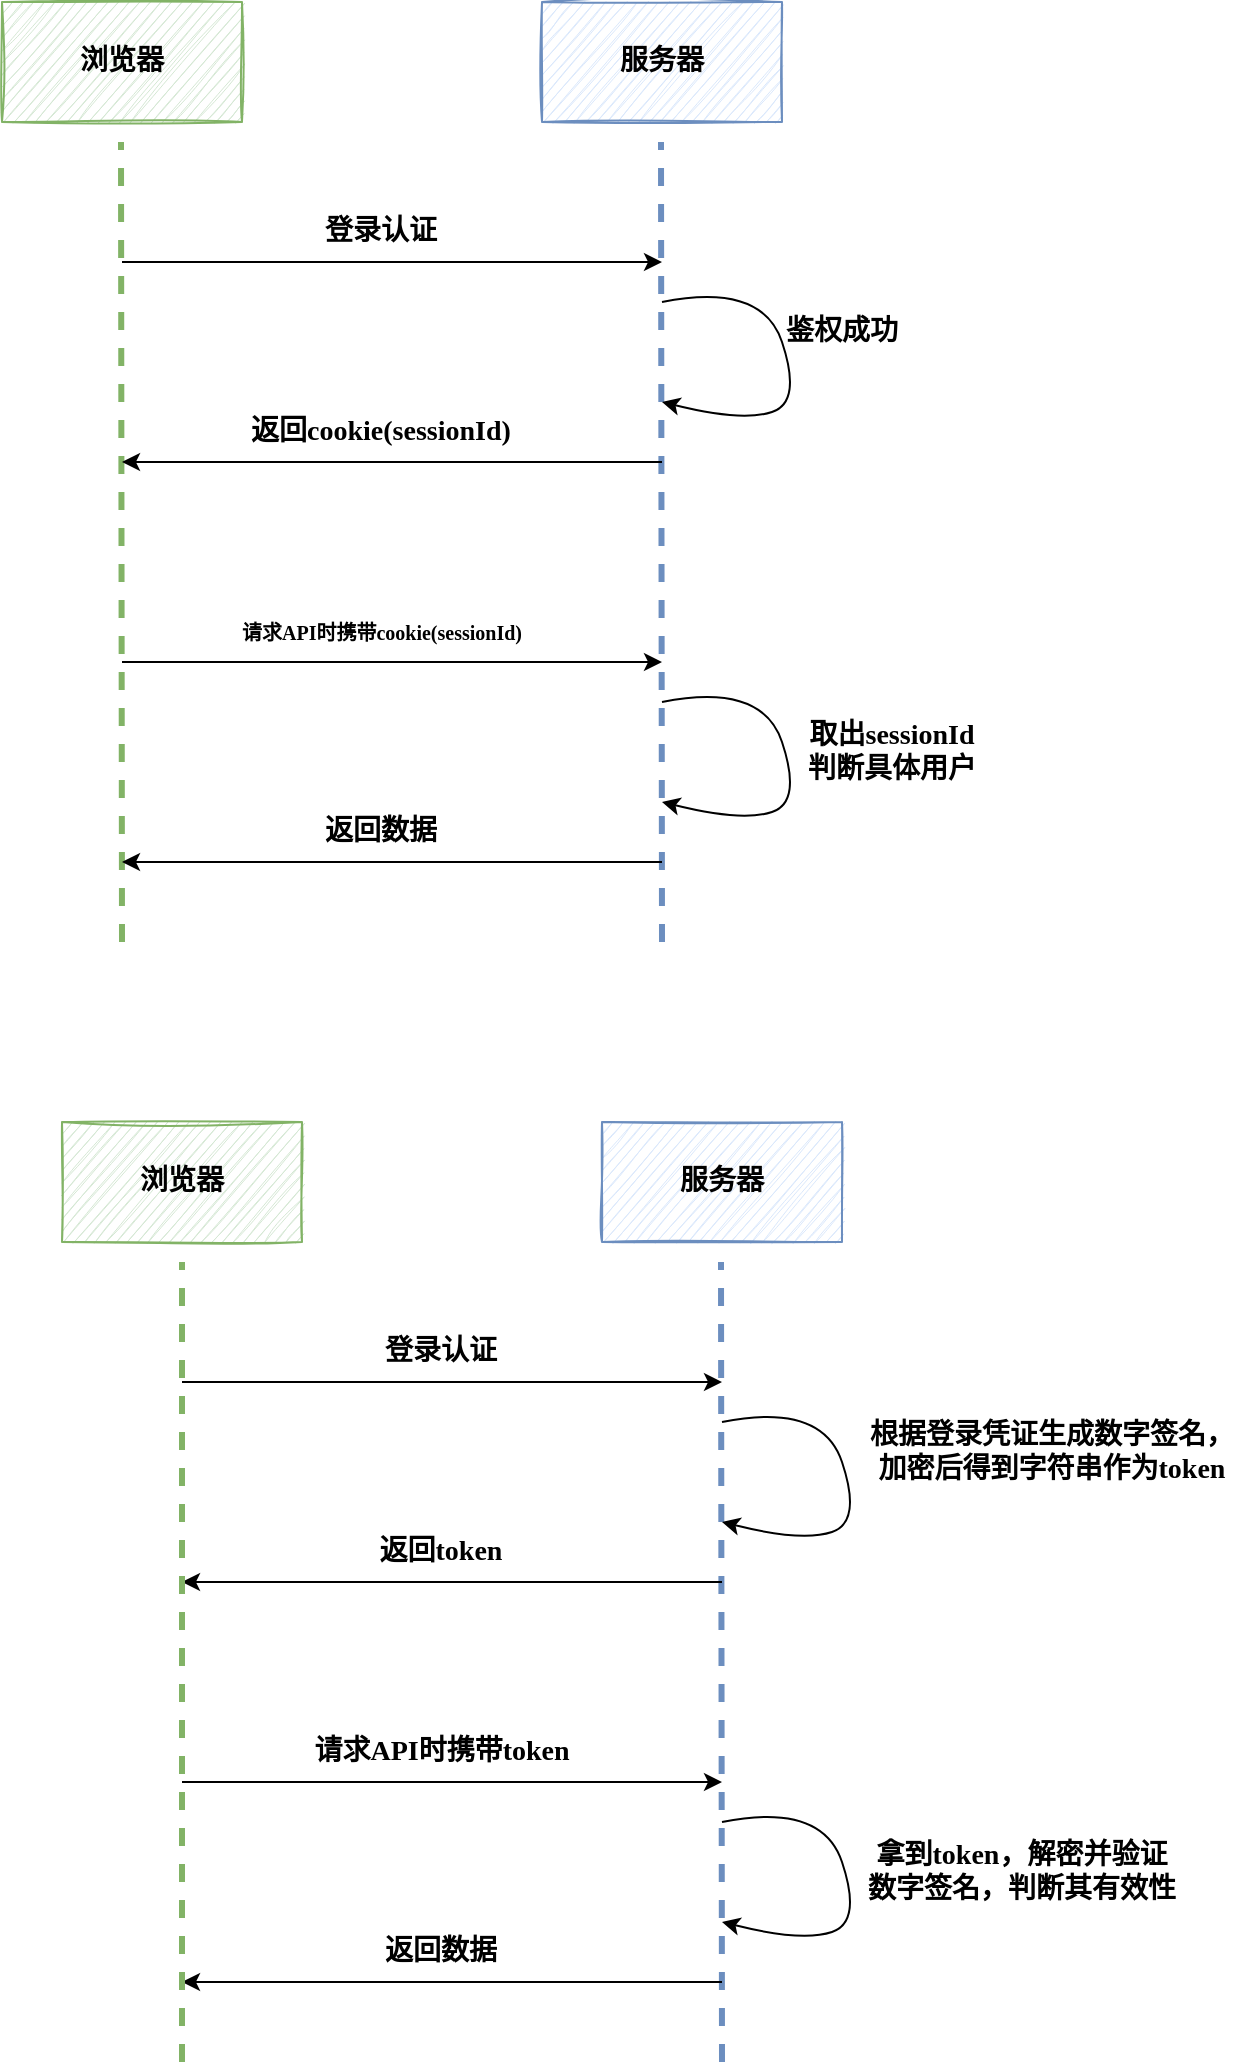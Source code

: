 <mxfile version="18.1.2" type="github">
  <diagram id="XjVkoh3s6qNT3mLwqElE" name="第 1 页">
    <mxGraphModel dx="1697" dy="917" grid="1" gridSize="10" guides="1" tooltips="1" connect="1" arrows="1" fold="1" page="1" pageScale="1" pageWidth="827" pageHeight="1169" math="0" shadow="0">
      <root>
        <mxCell id="0" />
        <mxCell id="1" parent="0" />
        <mxCell id="EwMLj1MMuvyPxPRpaQWR-1" value="" style="group;fontStyle=1" parent="1" vertex="1" connectable="0">
          <mxGeometry x="90" y="50" width="500" height="450" as="geometry" />
        </mxCell>
        <mxCell id="jYE5WnwlVPZ0vAVxvm49-1" value="浏览器" style="rounded=0;whiteSpace=wrap;html=1;fontFamily=Lucida Console;fillColor=#d5e8d4;strokeColor=#82b366;sketch=1;fontSize=14;fontStyle=1" parent="EwMLj1MMuvyPxPRpaQWR-1" vertex="1">
          <mxGeometry width="120" height="60" as="geometry" />
        </mxCell>
        <mxCell id="jYE5WnwlVPZ0vAVxvm49-2" value="" style="endArrow=none;html=1;rounded=0;dashed=1;fontFamily=Lucida Console;fillColor=#d5e8d4;strokeColor=#82b366;fontSize=14;fontStyle=1;strokeWidth=3;" parent="EwMLj1MMuvyPxPRpaQWR-1" edge="1">
          <mxGeometry width="50" height="50" relative="1" as="geometry">
            <mxPoint x="60" y="470" as="sourcePoint" />
            <mxPoint x="59.5" y="70" as="targetPoint" />
          </mxGeometry>
        </mxCell>
        <mxCell id="jYE5WnwlVPZ0vAVxvm49-3" value="服务器" style="rounded=0;whiteSpace=wrap;html=1;fontFamily=Lucida Console;fillColor=#dae8fc;strokeColor=#6c8ebf;sketch=1;fontSize=14;fontStyle=1" parent="EwMLj1MMuvyPxPRpaQWR-1" vertex="1">
          <mxGeometry x="270" width="120" height="60" as="geometry" />
        </mxCell>
        <mxCell id="jYE5WnwlVPZ0vAVxvm49-4" value="" style="endArrow=none;html=1;rounded=0;dashed=1;fontFamily=Lucida Console;fillColor=#dae8fc;strokeColor=#6c8ebf;fontSize=14;fontStyle=1;strokeWidth=3;" parent="EwMLj1MMuvyPxPRpaQWR-1" edge="1">
          <mxGeometry width="50" height="50" relative="1" as="geometry">
            <mxPoint x="330" y="470" as="sourcePoint" />
            <mxPoint x="329.5" y="70" as="targetPoint" />
          </mxGeometry>
        </mxCell>
        <mxCell id="jYE5WnwlVPZ0vAVxvm49-5" value="" style="endArrow=classic;html=1;rounded=0;targetPerimeterSpacing=0;startArrow=none;startFill=0;endFill=1;fontFamily=Lucida Console;fontSize=14;fontStyle=1" parent="EwMLj1MMuvyPxPRpaQWR-1" edge="1">
          <mxGeometry width="50" height="50" relative="1" as="geometry">
            <mxPoint x="60" y="130" as="sourcePoint" />
            <mxPoint x="330" y="130" as="targetPoint" />
          </mxGeometry>
        </mxCell>
        <mxCell id="jYE5WnwlVPZ0vAVxvm49-6" value="" style="endArrow=none;html=1;rounded=0;targetPerimeterSpacing=0;startArrow=classic;startFill=1;endFill=0;fontFamily=Lucida Console;fontSize=14;fontStyle=1" parent="EwMLj1MMuvyPxPRpaQWR-1" edge="1">
          <mxGeometry width="50" height="50" relative="1" as="geometry">
            <mxPoint x="60" y="230" as="sourcePoint" />
            <mxPoint x="330" y="230" as="targetPoint" />
          </mxGeometry>
        </mxCell>
        <mxCell id="jYE5WnwlVPZ0vAVxvm49-7" value="" style="endArrow=classic;html=1;rounded=0;targetPerimeterSpacing=0;startArrow=none;startFill=0;endFill=1;fontFamily=Lucida Console;fontSize=14;fontStyle=1" parent="EwMLj1MMuvyPxPRpaQWR-1" edge="1">
          <mxGeometry width="50" height="50" relative="1" as="geometry">
            <mxPoint x="60" y="330" as="sourcePoint" />
            <mxPoint x="330" y="330" as="targetPoint" />
          </mxGeometry>
        </mxCell>
        <mxCell id="jYE5WnwlVPZ0vAVxvm49-8" value="登录认证" style="text;html=1;strokeColor=none;fillColor=none;align=center;verticalAlign=middle;whiteSpace=wrap;rounded=0;fontFamily=Lucida Console;fontSize=14;fontStyle=1" parent="EwMLj1MMuvyPxPRpaQWR-1" vertex="1">
          <mxGeometry x="130" y="100" width="119" height="30" as="geometry" />
        </mxCell>
        <mxCell id="jYE5WnwlVPZ0vAVxvm49-9" value="返回cookie(sessionId)" style="text;html=1;strokeColor=none;fillColor=none;align=center;verticalAlign=middle;whiteSpace=wrap;rounded=0;fontFamily=Lucida Console;fontSize=14;fontStyle=1" parent="EwMLj1MMuvyPxPRpaQWR-1" vertex="1">
          <mxGeometry x="94" y="200" width="191" height="30" as="geometry" />
        </mxCell>
        <mxCell id="jYE5WnwlVPZ0vAVxvm49-10" value="请求API时携带cookie(sessionId)" style="text;html=1;strokeColor=none;fillColor=none;align=center;verticalAlign=middle;whiteSpace=wrap;rounded=0;fontFamily=Lucida Console;fontSize=10;fontStyle=1" parent="EwMLj1MMuvyPxPRpaQWR-1" vertex="1">
          <mxGeometry x="74.5" y="300" width="230" height="30" as="geometry" />
        </mxCell>
        <mxCell id="jYE5WnwlVPZ0vAVxvm49-11" value="" style="curved=1;endArrow=classic;html=1;rounded=0;targetPerimeterSpacing=0;fontFamily=Lucida Console;fontSize=14;fontStyle=1" parent="EwMLj1MMuvyPxPRpaQWR-1" edge="1">
          <mxGeometry width="50" height="50" relative="1" as="geometry">
            <mxPoint x="330" y="150" as="sourcePoint" />
            <mxPoint x="330" y="200" as="targetPoint" />
            <Array as="points">
              <mxPoint x="380" y="140" />
              <mxPoint x="400" y="200" />
              <mxPoint x="370" y="210" />
            </Array>
          </mxGeometry>
        </mxCell>
        <mxCell id="jYE5WnwlVPZ0vAVxvm49-12" value="鉴权成功" style="text;html=1;strokeColor=none;fillColor=none;align=center;verticalAlign=middle;whiteSpace=wrap;rounded=0;fontFamily=Lucida Console;fontSize=14;fontStyle=1" parent="EwMLj1MMuvyPxPRpaQWR-1" vertex="1">
          <mxGeometry x="390" y="150" width="60" height="30" as="geometry" />
        </mxCell>
        <mxCell id="jYE5WnwlVPZ0vAVxvm49-13" value="" style="curved=1;endArrow=classic;html=1;rounded=0;targetPerimeterSpacing=0;fontFamily=Lucida Console;fontSize=14;fontStyle=1" parent="EwMLj1MMuvyPxPRpaQWR-1" edge="1">
          <mxGeometry width="50" height="50" relative="1" as="geometry">
            <mxPoint x="330" y="350" as="sourcePoint" />
            <mxPoint x="330" y="400" as="targetPoint" />
            <Array as="points">
              <mxPoint x="380" y="340" />
              <mxPoint x="400" y="400" />
              <mxPoint x="370" y="410" />
            </Array>
          </mxGeometry>
        </mxCell>
        <mxCell id="jYE5WnwlVPZ0vAVxvm49-14" value="取出sessionId&lt;br style=&quot;font-size: 14px;&quot;&gt;判断具体用户" style="text;html=1;strokeColor=none;fillColor=none;align=center;verticalAlign=middle;whiteSpace=wrap;rounded=0;fontFamily=Lucida Console;fontSize=14;fontStyle=1" parent="EwMLj1MMuvyPxPRpaQWR-1" vertex="1">
          <mxGeometry x="390" y="360" width="110" height="30" as="geometry" />
        </mxCell>
        <mxCell id="dwg1_KrbQBoSWfs_JqFU-19" value="" style="endArrow=none;html=1;rounded=0;targetPerimeterSpacing=0;startArrow=classic;startFill=1;endFill=0;fontFamily=Lucida Console;fontSize=14;fontStyle=1" edge="1" parent="EwMLj1MMuvyPxPRpaQWR-1">
          <mxGeometry width="50" height="50" relative="1" as="geometry">
            <mxPoint x="60" y="430" as="sourcePoint" />
            <mxPoint x="330" y="430" as="targetPoint" />
          </mxGeometry>
        </mxCell>
        <mxCell id="dwg1_KrbQBoSWfs_JqFU-20" value="返回数据" style="text;html=1;strokeColor=none;fillColor=none;align=center;verticalAlign=middle;whiteSpace=wrap;rounded=0;fontFamily=Lucida Console;fontSize=14;fontStyle=1" vertex="1" parent="EwMLj1MMuvyPxPRpaQWR-1">
          <mxGeometry x="94" y="400" width="191" height="30" as="geometry" />
        </mxCell>
        <mxCell id="dwg1_KrbQBoSWfs_JqFU-1" value="" style="group;fontStyle=1;strokeWidth=2;" vertex="1" connectable="0" parent="1">
          <mxGeometry x="120" y="610" width="580" height="450" as="geometry" />
        </mxCell>
        <mxCell id="dwg1_KrbQBoSWfs_JqFU-2" value="浏览器" style="rounded=0;whiteSpace=wrap;html=1;fontFamily=Lucida Console;fillColor=#d5e8d4;strokeColor=#82b366;sketch=1;fontSize=14;fontStyle=1" vertex="1" parent="dwg1_KrbQBoSWfs_JqFU-1">
          <mxGeometry width="120" height="60" as="geometry" />
        </mxCell>
        <mxCell id="dwg1_KrbQBoSWfs_JqFU-4" value="服务器" style="rounded=0;whiteSpace=wrap;html=1;fontFamily=Lucida Console;fillColor=#dae8fc;strokeColor=#6c8ebf;sketch=1;fontSize=14;fontStyle=1" vertex="1" parent="dwg1_KrbQBoSWfs_JqFU-1">
          <mxGeometry x="270" width="120" height="60" as="geometry" />
        </mxCell>
        <mxCell id="dwg1_KrbQBoSWfs_JqFU-5" value="" style="endArrow=none;html=1;rounded=0;dashed=1;fontFamily=Lucida Console;fillColor=#dae8fc;strokeColor=#6c8ebf;fontSize=14;fontStyle=1;strokeWidth=3;" edge="1" parent="dwg1_KrbQBoSWfs_JqFU-1">
          <mxGeometry width="50" height="50" relative="1" as="geometry">
            <mxPoint x="330" y="470" as="sourcePoint" />
            <mxPoint x="329.5" y="70" as="targetPoint" />
          </mxGeometry>
        </mxCell>
        <mxCell id="dwg1_KrbQBoSWfs_JqFU-6" value="" style="endArrow=classic;html=1;rounded=0;targetPerimeterSpacing=0;startArrow=none;startFill=0;endFill=1;fontFamily=Lucida Console;fontSize=14;fontStyle=1" edge="1" parent="dwg1_KrbQBoSWfs_JqFU-1">
          <mxGeometry width="50" height="50" relative="1" as="geometry">
            <mxPoint x="60" y="130" as="sourcePoint" />
            <mxPoint x="330" y="130" as="targetPoint" />
          </mxGeometry>
        </mxCell>
        <mxCell id="dwg1_KrbQBoSWfs_JqFU-7" value="" style="endArrow=none;html=1;rounded=0;targetPerimeterSpacing=0;startArrow=classic;startFill=1;endFill=0;fontFamily=Lucida Console;fontSize=14;fontStyle=1" edge="1" parent="dwg1_KrbQBoSWfs_JqFU-1">
          <mxGeometry width="50" height="50" relative="1" as="geometry">
            <mxPoint x="60" y="230" as="sourcePoint" />
            <mxPoint x="330" y="230" as="targetPoint" />
          </mxGeometry>
        </mxCell>
        <mxCell id="dwg1_KrbQBoSWfs_JqFU-8" value="" style="endArrow=classic;html=1;rounded=0;targetPerimeterSpacing=0;startArrow=none;startFill=0;endFill=1;fontFamily=Lucida Console;fontSize=14;fontStyle=1" edge="1" parent="dwg1_KrbQBoSWfs_JqFU-1">
          <mxGeometry width="50" height="50" relative="1" as="geometry">
            <mxPoint x="60" y="330" as="sourcePoint" />
            <mxPoint x="330" y="330" as="targetPoint" />
          </mxGeometry>
        </mxCell>
        <mxCell id="dwg1_KrbQBoSWfs_JqFU-9" value="登录认证" style="text;html=1;strokeColor=none;fillColor=none;align=center;verticalAlign=middle;whiteSpace=wrap;rounded=0;fontFamily=Lucida Console;fontSize=14;fontStyle=1" vertex="1" parent="dwg1_KrbQBoSWfs_JqFU-1">
          <mxGeometry x="130" y="100" width="119" height="30" as="geometry" />
        </mxCell>
        <mxCell id="dwg1_KrbQBoSWfs_JqFU-10" value="返回token" style="text;html=1;strokeColor=none;fillColor=none;align=center;verticalAlign=middle;whiteSpace=wrap;rounded=0;fontFamily=Lucida Console;fontSize=14;fontStyle=1" vertex="1" parent="dwg1_KrbQBoSWfs_JqFU-1">
          <mxGeometry x="94" y="200" width="191" height="30" as="geometry" />
        </mxCell>
        <mxCell id="dwg1_KrbQBoSWfs_JqFU-11" value="请求API时携带token" style="text;html=1;strokeColor=none;fillColor=none;align=center;verticalAlign=middle;whiteSpace=wrap;rounded=0;fontFamily=Lucida Console;fontSize=14;fontStyle=1" vertex="1" parent="dwg1_KrbQBoSWfs_JqFU-1">
          <mxGeometry x="74.5" y="300" width="230" height="30" as="geometry" />
        </mxCell>
        <mxCell id="dwg1_KrbQBoSWfs_JqFU-12" value="" style="curved=1;endArrow=classic;html=1;rounded=0;targetPerimeterSpacing=0;fontFamily=Lucida Console;fontSize=14;fontStyle=1" edge="1" parent="dwg1_KrbQBoSWfs_JqFU-1">
          <mxGeometry width="50" height="50" relative="1" as="geometry">
            <mxPoint x="330" y="150" as="sourcePoint" />
            <mxPoint x="330" y="200" as="targetPoint" />
            <Array as="points">
              <mxPoint x="380" y="140" />
              <mxPoint x="400" y="200" />
              <mxPoint x="370" y="210" />
            </Array>
          </mxGeometry>
        </mxCell>
        <mxCell id="dwg1_KrbQBoSWfs_JqFU-13" value="根据登录凭证生成数字签名，加密后得到字符串作为token" style="text;html=1;strokeColor=none;fillColor=none;align=center;verticalAlign=middle;whiteSpace=wrap;rounded=0;fontFamily=Lucida Console;fontSize=14;fontStyle=1" vertex="1" parent="dwg1_KrbQBoSWfs_JqFU-1">
          <mxGeometry x="400" y="150" width="190" height="30" as="geometry" />
        </mxCell>
        <mxCell id="dwg1_KrbQBoSWfs_JqFU-14" value="" style="curved=1;endArrow=classic;html=1;rounded=0;targetPerimeterSpacing=0;fontFamily=Lucida Console;fontSize=14;fontStyle=1" edge="1" parent="dwg1_KrbQBoSWfs_JqFU-1">
          <mxGeometry width="50" height="50" relative="1" as="geometry">
            <mxPoint x="330" y="350" as="sourcePoint" />
            <mxPoint x="330" y="400" as="targetPoint" />
            <Array as="points">
              <mxPoint x="380" y="340" />
              <mxPoint x="400" y="400" />
              <mxPoint x="370" y="410" />
            </Array>
          </mxGeometry>
        </mxCell>
        <mxCell id="dwg1_KrbQBoSWfs_JqFU-15" value="拿到token，解密并验证数字签名，判断其有效性" style="text;html=1;strokeColor=none;fillColor=none;align=center;verticalAlign=middle;whiteSpace=wrap;rounded=0;fontFamily=Lucida Console;fontSize=14;fontStyle=1" vertex="1" parent="dwg1_KrbQBoSWfs_JqFU-1">
          <mxGeometry x="400" y="360" width="160" height="30" as="geometry" />
        </mxCell>
        <mxCell id="dwg1_KrbQBoSWfs_JqFU-17" value="" style="endArrow=none;html=1;rounded=0;targetPerimeterSpacing=0;startArrow=classic;startFill=1;endFill=0;fontFamily=Lucida Console;fontSize=14;fontStyle=1" edge="1" parent="dwg1_KrbQBoSWfs_JqFU-1">
          <mxGeometry width="50" height="50" relative="1" as="geometry">
            <mxPoint x="60" y="430" as="sourcePoint" />
            <mxPoint x="330" y="430" as="targetPoint" />
          </mxGeometry>
        </mxCell>
        <mxCell id="dwg1_KrbQBoSWfs_JqFU-18" value="返回数据" style="text;html=1;strokeColor=none;fillColor=none;align=center;verticalAlign=middle;whiteSpace=wrap;rounded=0;fontFamily=Lucida Console;fontSize=14;fontStyle=1" vertex="1" parent="dwg1_KrbQBoSWfs_JqFU-1">
          <mxGeometry x="94" y="400" width="191" height="30" as="geometry" />
        </mxCell>
        <mxCell id="dwg1_KrbQBoSWfs_JqFU-3" value="" style="endArrow=none;html=1;rounded=0;dashed=1;fontFamily=Lucida Console;fillColor=#d5e8d4;strokeColor=#82b366;fontSize=14;fontStyle=1;strokeWidth=3;" edge="1" parent="1">
          <mxGeometry width="50" height="50" relative="1" as="geometry">
            <mxPoint x="180" y="1080" as="sourcePoint" />
            <mxPoint x="180" y="680" as="targetPoint" />
          </mxGeometry>
        </mxCell>
      </root>
    </mxGraphModel>
  </diagram>
</mxfile>
